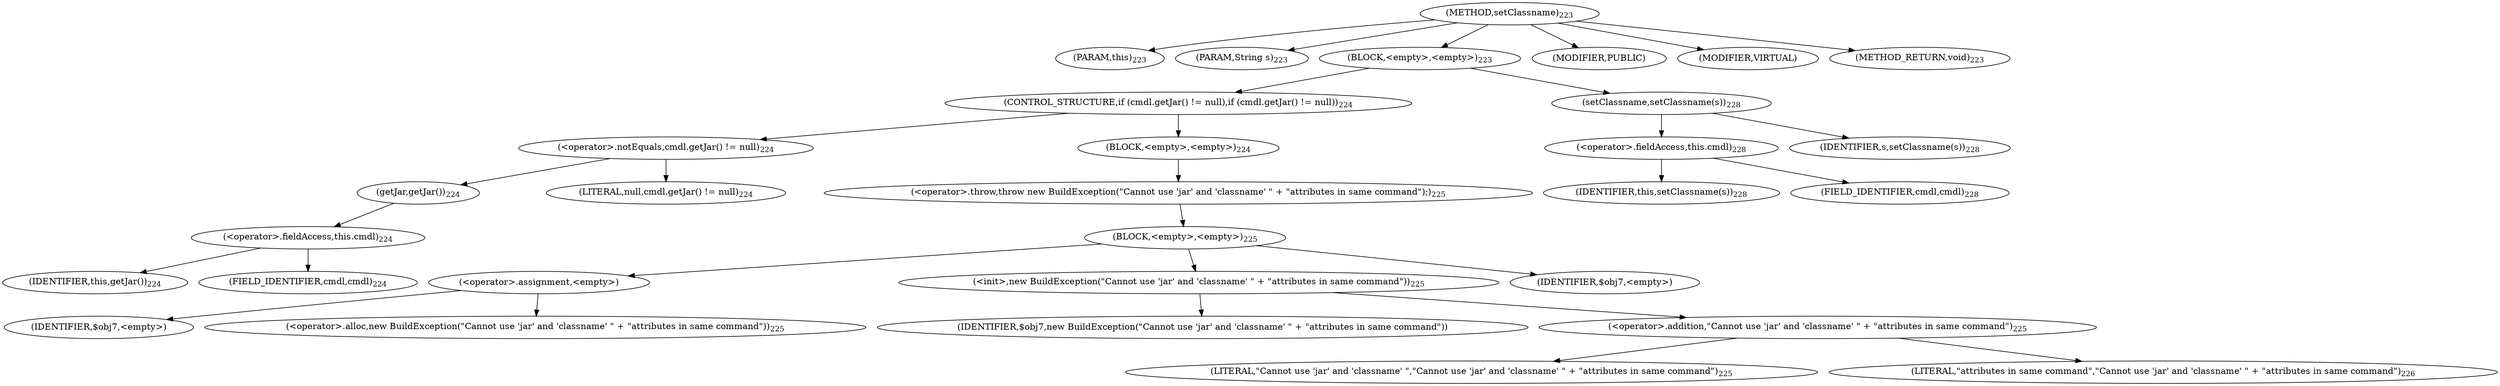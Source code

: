 digraph "setClassname" {  
"421" [label = <(METHOD,setClassname)<SUB>223</SUB>> ]
"422" [label = <(PARAM,this)<SUB>223</SUB>> ]
"423" [label = <(PARAM,String s)<SUB>223</SUB>> ]
"424" [label = <(BLOCK,&lt;empty&gt;,&lt;empty&gt;)<SUB>223</SUB>> ]
"425" [label = <(CONTROL_STRUCTURE,if (cmdl.getJar() != null),if (cmdl.getJar() != null))<SUB>224</SUB>> ]
"426" [label = <(&lt;operator&gt;.notEquals,cmdl.getJar() != null)<SUB>224</SUB>> ]
"427" [label = <(getJar,getJar())<SUB>224</SUB>> ]
"428" [label = <(&lt;operator&gt;.fieldAccess,this.cmdl)<SUB>224</SUB>> ]
"429" [label = <(IDENTIFIER,this,getJar())<SUB>224</SUB>> ]
"430" [label = <(FIELD_IDENTIFIER,cmdl,cmdl)<SUB>224</SUB>> ]
"431" [label = <(LITERAL,null,cmdl.getJar() != null)<SUB>224</SUB>> ]
"432" [label = <(BLOCK,&lt;empty&gt;,&lt;empty&gt;)<SUB>224</SUB>> ]
"433" [label = <(&lt;operator&gt;.throw,throw new BuildException(&quot;Cannot use 'jar' and 'classname' &quot; + &quot;attributes in same command&quot;);)<SUB>225</SUB>> ]
"434" [label = <(BLOCK,&lt;empty&gt;,&lt;empty&gt;)<SUB>225</SUB>> ]
"435" [label = <(&lt;operator&gt;.assignment,&lt;empty&gt;)> ]
"436" [label = <(IDENTIFIER,$obj7,&lt;empty&gt;)> ]
"437" [label = <(&lt;operator&gt;.alloc,new BuildException(&quot;Cannot use 'jar' and 'classname' &quot; + &quot;attributes in same command&quot;))<SUB>225</SUB>> ]
"438" [label = <(&lt;init&gt;,new BuildException(&quot;Cannot use 'jar' and 'classname' &quot; + &quot;attributes in same command&quot;))<SUB>225</SUB>> ]
"439" [label = <(IDENTIFIER,$obj7,new BuildException(&quot;Cannot use 'jar' and 'classname' &quot; + &quot;attributes in same command&quot;))> ]
"440" [label = <(&lt;operator&gt;.addition,&quot;Cannot use 'jar' and 'classname' &quot; + &quot;attributes in same command&quot;)<SUB>225</SUB>> ]
"441" [label = <(LITERAL,&quot;Cannot use 'jar' and 'classname' &quot;,&quot;Cannot use 'jar' and 'classname' &quot; + &quot;attributes in same command&quot;)<SUB>225</SUB>> ]
"442" [label = <(LITERAL,&quot;attributes in same command&quot;,&quot;Cannot use 'jar' and 'classname' &quot; + &quot;attributes in same command&quot;)<SUB>226</SUB>> ]
"443" [label = <(IDENTIFIER,$obj7,&lt;empty&gt;)> ]
"444" [label = <(setClassname,setClassname(s))<SUB>228</SUB>> ]
"445" [label = <(&lt;operator&gt;.fieldAccess,this.cmdl)<SUB>228</SUB>> ]
"446" [label = <(IDENTIFIER,this,setClassname(s))<SUB>228</SUB>> ]
"447" [label = <(FIELD_IDENTIFIER,cmdl,cmdl)<SUB>228</SUB>> ]
"448" [label = <(IDENTIFIER,s,setClassname(s))<SUB>228</SUB>> ]
"449" [label = <(MODIFIER,PUBLIC)> ]
"450" [label = <(MODIFIER,VIRTUAL)> ]
"451" [label = <(METHOD_RETURN,void)<SUB>223</SUB>> ]
  "421" -> "422" 
  "421" -> "423" 
  "421" -> "424" 
  "421" -> "449" 
  "421" -> "450" 
  "421" -> "451" 
  "424" -> "425" 
  "424" -> "444" 
  "425" -> "426" 
  "425" -> "432" 
  "426" -> "427" 
  "426" -> "431" 
  "427" -> "428" 
  "428" -> "429" 
  "428" -> "430" 
  "432" -> "433" 
  "433" -> "434" 
  "434" -> "435" 
  "434" -> "438" 
  "434" -> "443" 
  "435" -> "436" 
  "435" -> "437" 
  "438" -> "439" 
  "438" -> "440" 
  "440" -> "441" 
  "440" -> "442" 
  "444" -> "445" 
  "444" -> "448" 
  "445" -> "446" 
  "445" -> "447" 
}
